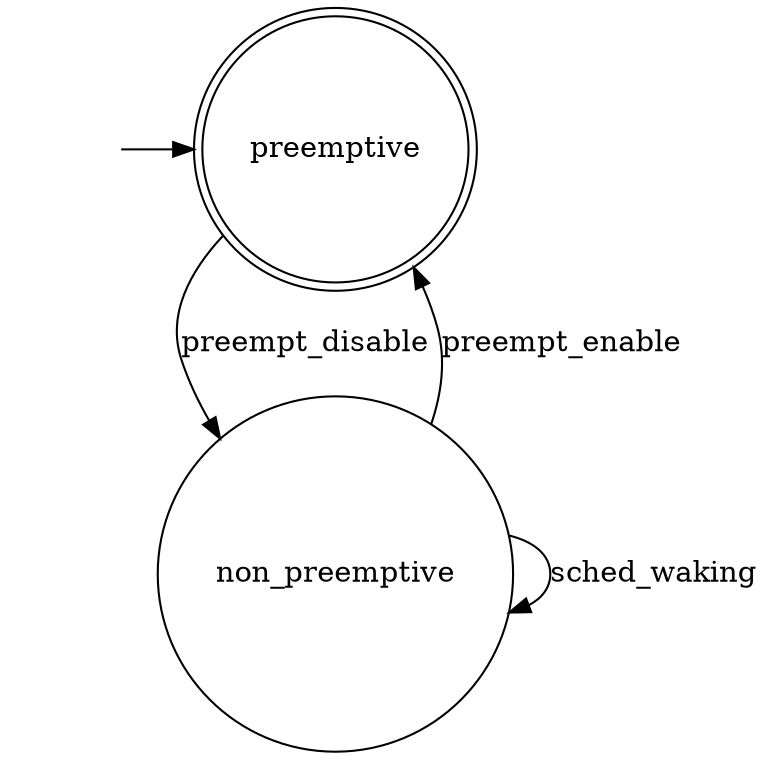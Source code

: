 digraph state_automaton {
	{node [shape = circle] "non_preemptive"};
	{node [shape = plaintext, style=invis, label=""] "__init_preemptive"};
	{node [shape = doublecircle] "preemptive"};
	{node [shape = circle] "preemptive"};
	"__init_preemptive" -> "preemptive";
	"non_preemptive" [label = "non_preemptive"];
	"non_preemptive" -> "non_preemptive" [ label = "sched_waking" ];
	"non_preemptive" -> "preemptive" [ label = "preempt_enable" ];
	"preemptive" [label = "preemptive"];
	"preemptive" -> "non_preemptive" [ label = "preempt_disable" ];
	{ rank = min ;
		"__init_preemptive";
		"preemptive";
	}
}
